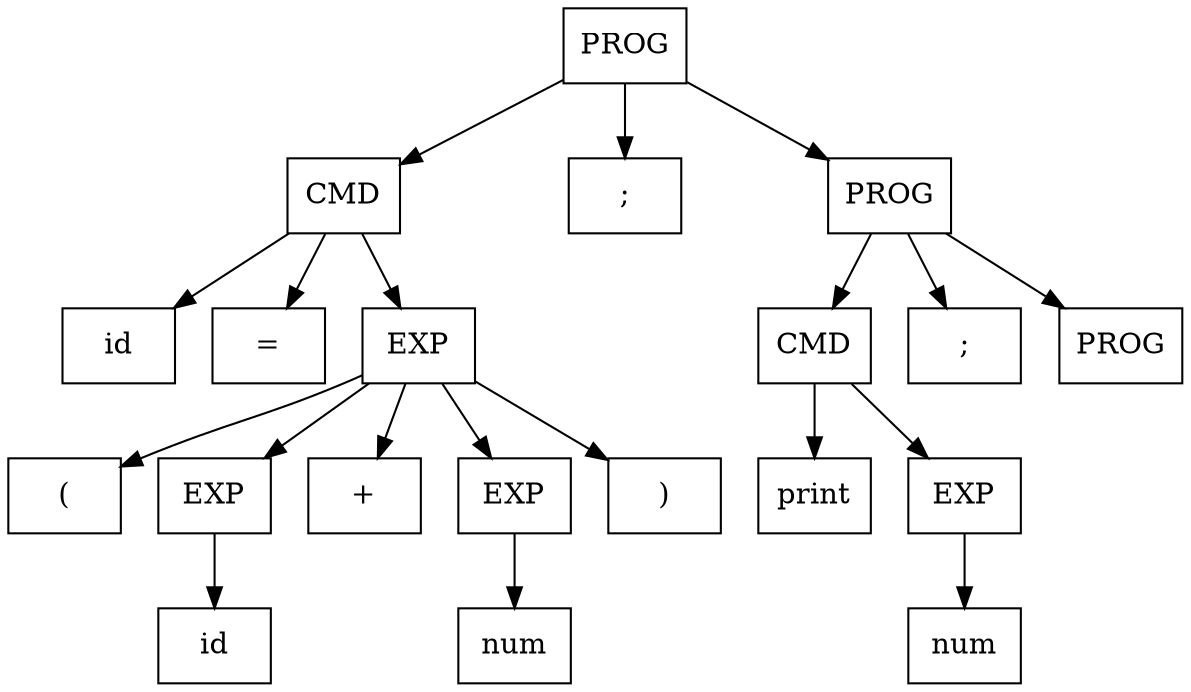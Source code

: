 digraph tree {
0 [label="PROG",shape=box];0->1;
1 [label="CMD",shape=box];1->2;
2 [label="id",shape=box];1->3;
3 [label="=",shape=box];1->4;
4 [label="EXP",shape=box];4->5;
5 [label="(",shape=box];4->6;
6 [label="EXP",shape=box];6->7;
7 [label="id",shape=box];4->8;
8 [label="+",shape=box];4->9;
9 [label="EXP",shape=box];9->10;
10 [label="num",shape=box];4->11;
11 [label=")",shape=box];0->12;
12 [label=";",shape=box];0->13;
13 [label="PROG",shape=box];13->14;
14 [label="CMD",shape=box];14->15;
15 [label="print",shape=box];14->16;
16 [label="EXP",shape=box];16->17;
17 [label="num",shape=box];13->18;
18 [label=";",shape=box];13->19;
19 [label="PROG",shape=box];}